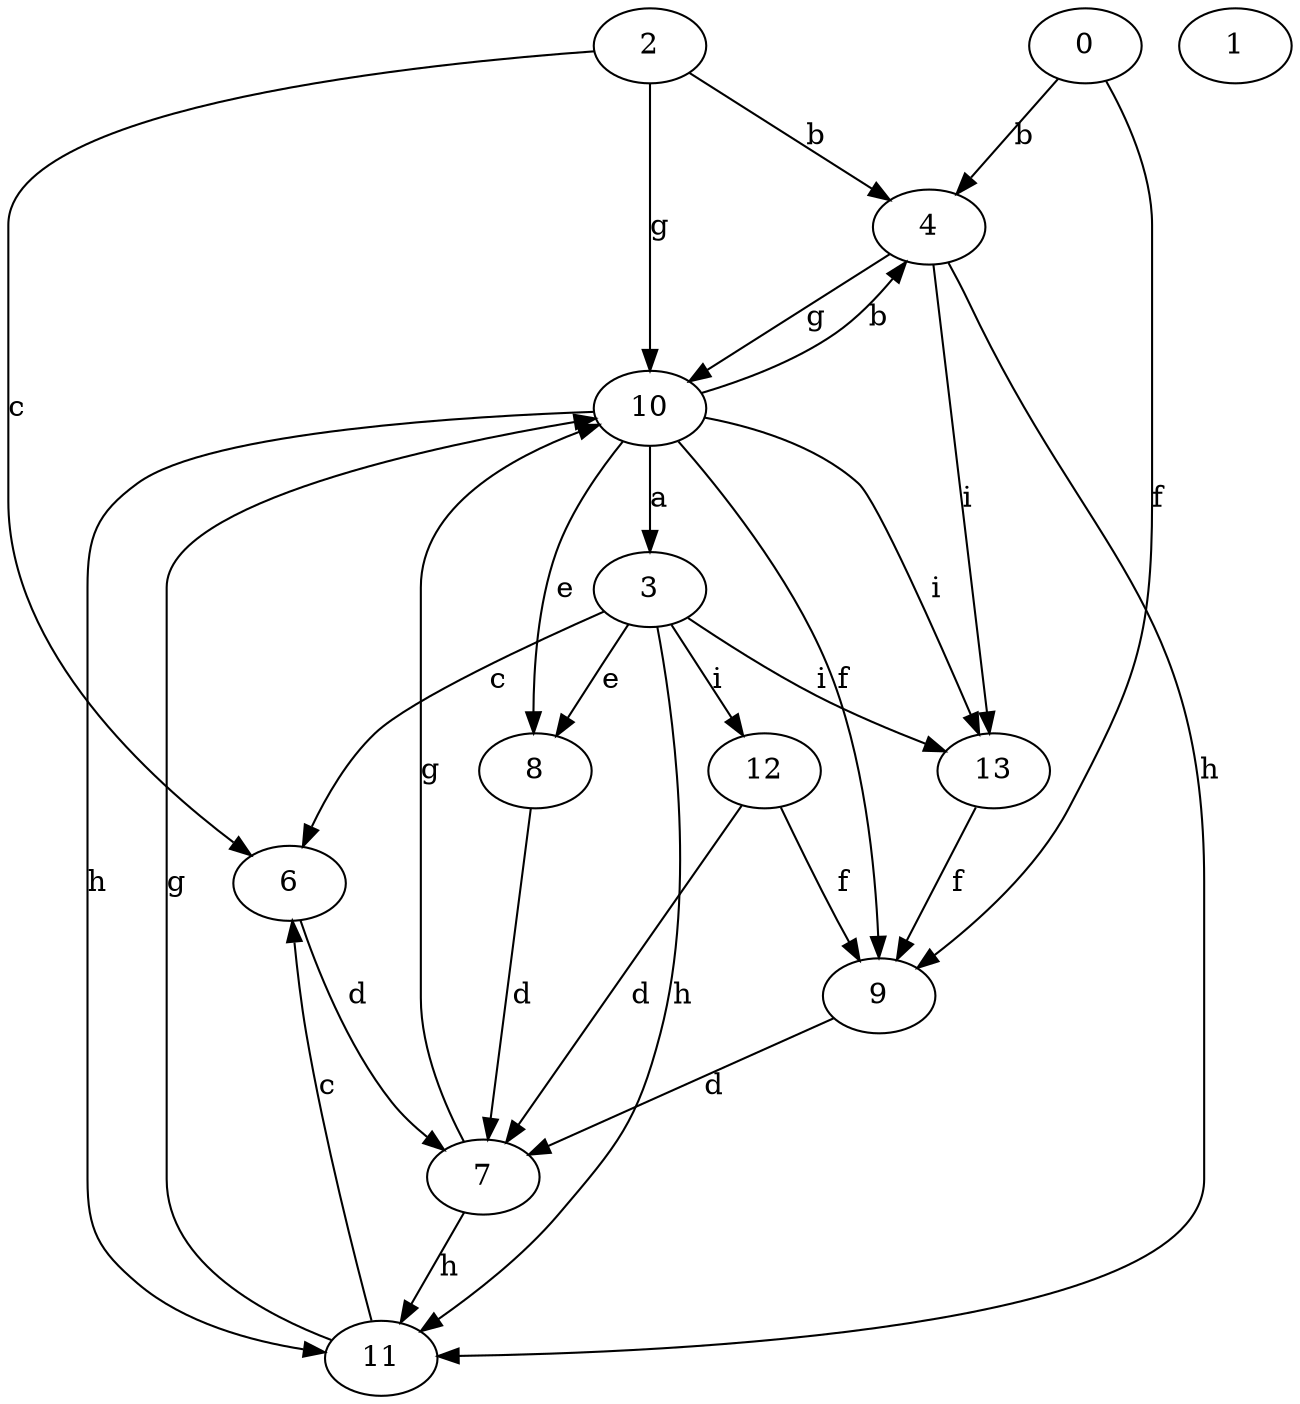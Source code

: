 strict digraph  {
2;
3;
4;
6;
7;
8;
9;
10;
11;
12;
0;
1;
13;
2 -> 4  [label=b];
2 -> 6  [label=c];
2 -> 10  [label=g];
3 -> 6  [label=c];
3 -> 8  [label=e];
3 -> 11  [label=h];
3 -> 12  [label=i];
3 -> 13  [label=i];
4 -> 10  [label=g];
4 -> 11  [label=h];
4 -> 13  [label=i];
6 -> 7  [label=d];
7 -> 10  [label=g];
7 -> 11  [label=h];
8 -> 7  [label=d];
9 -> 7  [label=d];
10 -> 3  [label=a];
10 -> 4  [label=b];
10 -> 8  [label=e];
10 -> 9  [label=f];
10 -> 11  [label=h];
10 -> 13  [label=i];
11 -> 6  [label=c];
11 -> 10  [label=g];
12 -> 7  [label=d];
12 -> 9  [label=f];
0 -> 4  [label=b];
0 -> 9  [label=f];
13 -> 9  [label=f];
}
